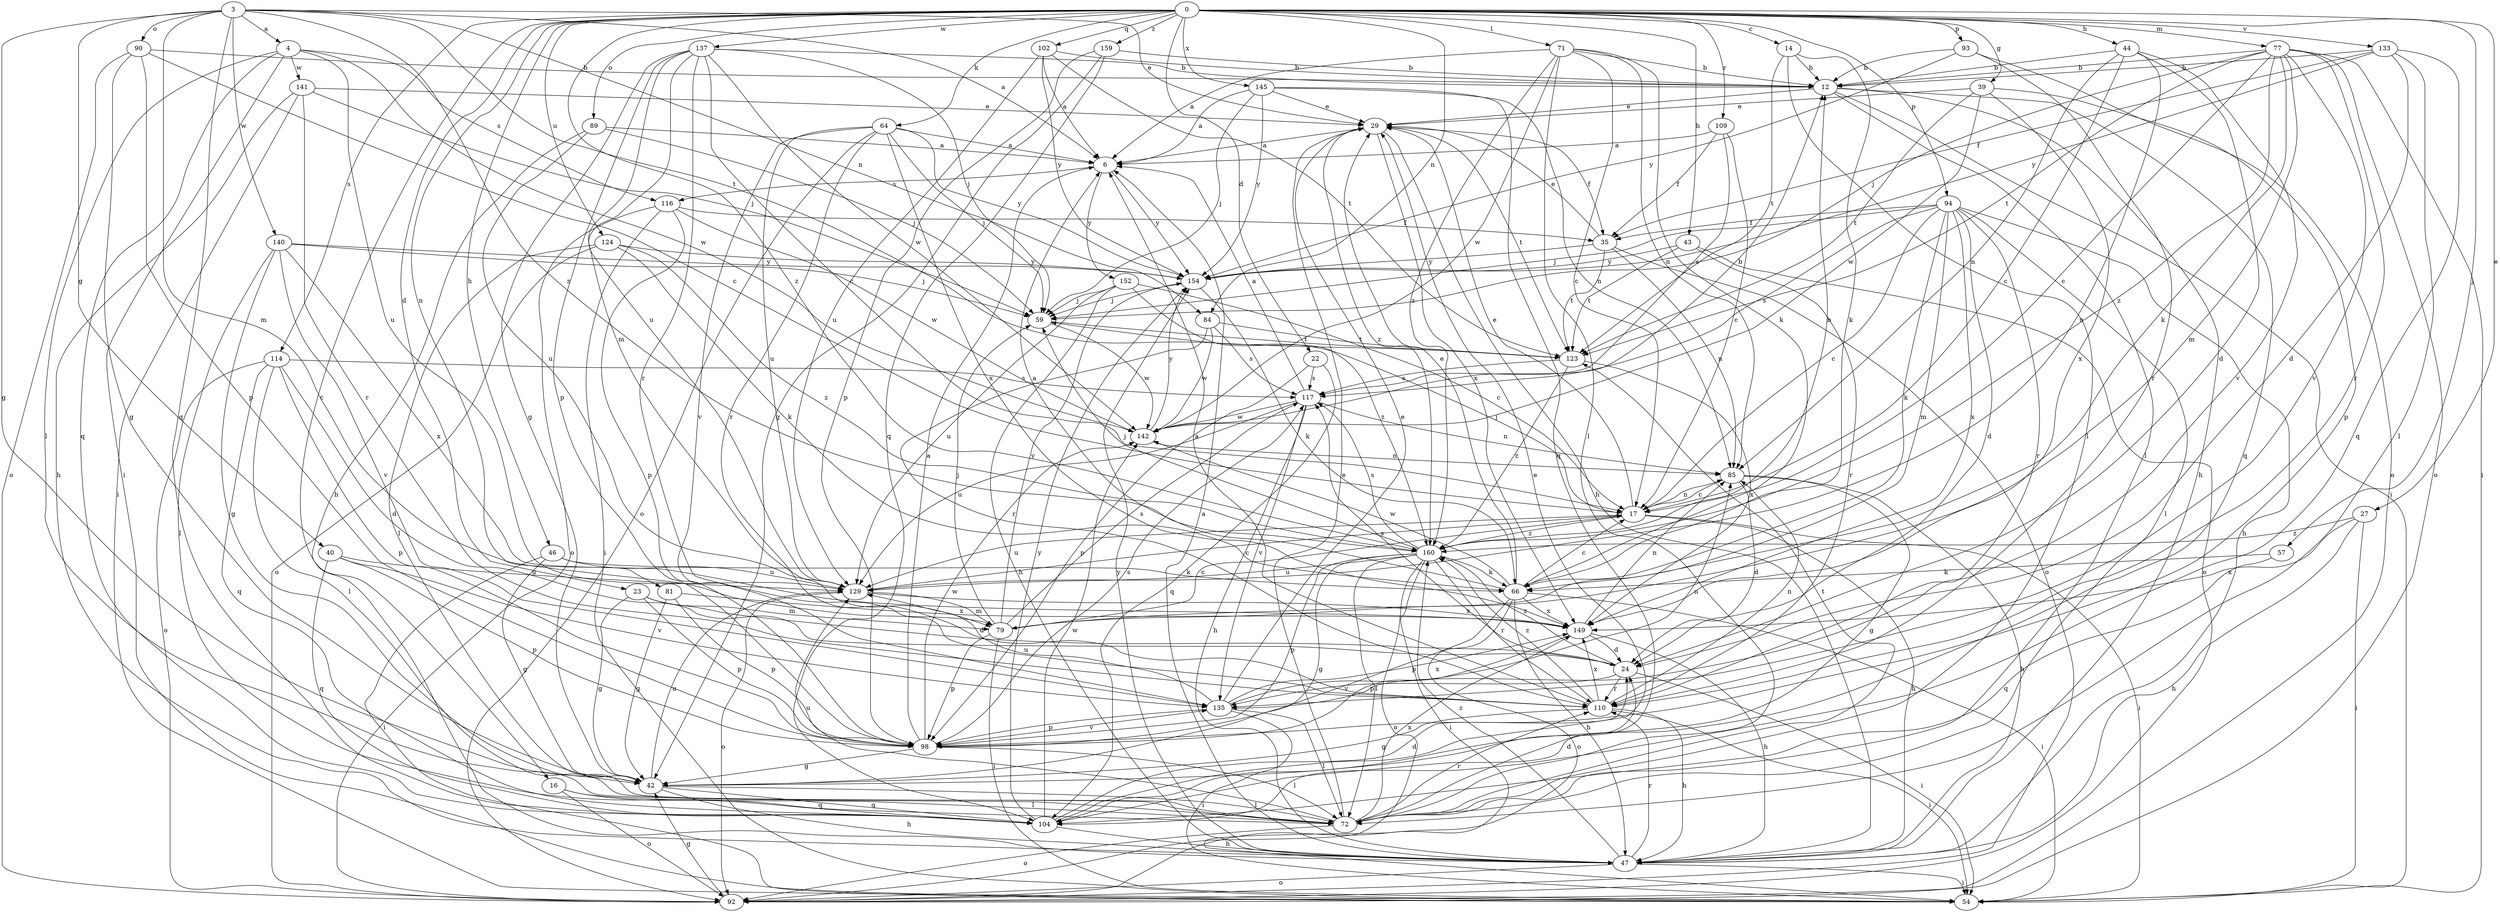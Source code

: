 strict digraph  {
0;
3;
4;
6;
12;
14;
16;
17;
22;
23;
24;
27;
29;
35;
39;
40;
42;
43;
44;
46;
47;
54;
57;
59;
64;
66;
71;
72;
77;
79;
81;
84;
85;
89;
90;
92;
93;
94;
98;
102;
104;
109;
110;
114;
116;
117;
123;
124;
129;
133;
135;
137;
140;
141;
142;
145;
149;
152;
154;
159;
160;
0 -> 14  [label=c];
0 -> 16  [label=c];
0 -> 22  [label=d];
0 -> 23  [label=d];
0 -> 27  [label=e];
0 -> 39  [label=g];
0 -> 43  [label=h];
0 -> 44  [label=h];
0 -> 46  [label=h];
0 -> 57  [label=j];
0 -> 64  [label=k];
0 -> 71  [label=l];
0 -> 77  [label=m];
0 -> 81  [label=n];
0 -> 84  [label=n];
0 -> 89  [label=o];
0 -> 93  [label=p];
0 -> 94  [label=p];
0 -> 102  [label=q];
0 -> 109  [label=r];
0 -> 114  [label=s];
0 -> 124  [label=u];
0 -> 133  [label=v];
0 -> 137  [label=w];
0 -> 145  [label=x];
0 -> 159  [label=z];
0 -> 160  [label=z];
3 -> 4  [label=a];
3 -> 6  [label=a];
3 -> 29  [label=e];
3 -> 40  [label=g];
3 -> 42  [label=g];
3 -> 79  [label=m];
3 -> 84  [label=n];
3 -> 90  [label=o];
3 -> 104  [label=q];
3 -> 123  [label=t];
3 -> 140  [label=w];
3 -> 160  [label=z];
4 -> 54  [label=i];
4 -> 72  [label=l];
4 -> 104  [label=q];
4 -> 116  [label=s];
4 -> 129  [label=u];
4 -> 141  [label=w];
4 -> 142  [label=w];
6 -> 116  [label=s];
6 -> 152  [label=y];
6 -> 154  [label=y];
12 -> 29  [label=e];
12 -> 47  [label=h];
12 -> 54  [label=i];
12 -> 72  [label=l];
12 -> 104  [label=q];
14 -> 12  [label=b];
14 -> 66  [label=k];
14 -> 72  [label=l];
14 -> 123  [label=t];
16 -> 72  [label=l];
16 -> 92  [label=o];
16 -> 104  [label=q];
17 -> 29  [label=e];
17 -> 47  [label=h];
17 -> 54  [label=i];
17 -> 59  [label=j];
17 -> 85  [label=n];
17 -> 129  [label=u];
17 -> 160  [label=z];
22 -> 98  [label=p];
22 -> 104  [label=q];
22 -> 117  [label=s];
23 -> 24  [label=d];
23 -> 42  [label=g];
23 -> 79  [label=m];
23 -> 98  [label=p];
24 -> 54  [label=i];
24 -> 110  [label=r];
24 -> 117  [label=s];
24 -> 135  [label=v];
24 -> 160  [label=z];
27 -> 47  [label=h];
27 -> 54  [label=i];
27 -> 149  [label=x];
27 -> 160  [label=z];
29 -> 6  [label=a];
29 -> 35  [label=f];
29 -> 47  [label=h];
29 -> 123  [label=t];
29 -> 149  [label=x];
29 -> 160  [label=z];
35 -> 29  [label=e];
35 -> 85  [label=n];
35 -> 92  [label=o];
35 -> 123  [label=t];
35 -> 154  [label=y];
39 -> 29  [label=e];
39 -> 98  [label=p];
39 -> 123  [label=t];
39 -> 142  [label=w];
39 -> 149  [label=x];
40 -> 98  [label=p];
40 -> 104  [label=q];
40 -> 129  [label=u];
40 -> 135  [label=v];
42 -> 47  [label=h];
42 -> 72  [label=l];
42 -> 104  [label=q];
42 -> 129  [label=u];
43 -> 92  [label=o];
43 -> 110  [label=r];
43 -> 123  [label=t];
43 -> 154  [label=y];
44 -> 12  [label=b];
44 -> 17  [label=c];
44 -> 24  [label=d];
44 -> 85  [label=n];
44 -> 129  [label=u];
44 -> 135  [label=v];
46 -> 42  [label=g];
46 -> 54  [label=i];
46 -> 66  [label=k];
46 -> 129  [label=u];
47 -> 6  [label=a];
47 -> 54  [label=i];
47 -> 92  [label=o];
47 -> 110  [label=r];
47 -> 154  [label=y];
47 -> 160  [label=z];
57 -> 66  [label=k];
57 -> 104  [label=q];
59 -> 123  [label=t];
59 -> 142  [label=w];
64 -> 6  [label=a];
64 -> 59  [label=j];
64 -> 92  [label=o];
64 -> 110  [label=r];
64 -> 129  [label=u];
64 -> 135  [label=v];
64 -> 149  [label=x];
64 -> 154  [label=y];
66 -> 6  [label=a];
66 -> 17  [label=c];
66 -> 29  [label=e];
66 -> 47  [label=h];
66 -> 54  [label=i];
66 -> 92  [label=o];
66 -> 98  [label=p];
66 -> 142  [label=w];
66 -> 149  [label=x];
71 -> 6  [label=a];
71 -> 12  [label=b];
71 -> 17  [label=c];
71 -> 66  [label=k];
71 -> 72  [label=l];
71 -> 85  [label=n];
71 -> 142  [label=w];
71 -> 160  [label=z];
72 -> 24  [label=d];
72 -> 29  [label=e];
72 -> 92  [label=o];
72 -> 110  [label=r];
72 -> 123  [label=t];
72 -> 129  [label=u];
72 -> 149  [label=x];
77 -> 12  [label=b];
77 -> 17  [label=c];
77 -> 54  [label=i];
77 -> 59  [label=j];
77 -> 66  [label=k];
77 -> 79  [label=m];
77 -> 92  [label=o];
77 -> 110  [label=r];
77 -> 123  [label=t];
77 -> 135  [label=v];
77 -> 160  [label=z];
79 -> 17  [label=c];
79 -> 54  [label=i];
79 -> 59  [label=j];
79 -> 98  [label=p];
79 -> 117  [label=s];
79 -> 154  [label=y];
81 -> 42  [label=g];
81 -> 98  [label=p];
81 -> 149  [label=x];
84 -> 110  [label=r];
84 -> 117  [label=s];
84 -> 123  [label=t];
84 -> 142  [label=w];
85 -> 17  [label=c];
85 -> 24  [label=d];
85 -> 42  [label=g];
85 -> 47  [label=h];
89 -> 6  [label=a];
89 -> 47  [label=h];
89 -> 59  [label=j];
89 -> 129  [label=u];
90 -> 12  [label=b];
90 -> 17  [label=c];
90 -> 42  [label=g];
90 -> 92  [label=o];
90 -> 98  [label=p];
92 -> 42  [label=g];
93 -> 12  [label=b];
93 -> 92  [label=o];
93 -> 110  [label=r];
93 -> 154  [label=y];
94 -> 17  [label=c];
94 -> 24  [label=d];
94 -> 35  [label=f];
94 -> 47  [label=h];
94 -> 59  [label=j];
94 -> 66  [label=k];
94 -> 72  [label=l];
94 -> 79  [label=m];
94 -> 110  [label=r];
94 -> 117  [label=s];
94 -> 149  [label=x];
98 -> 6  [label=a];
98 -> 42  [label=g];
98 -> 72  [label=l];
98 -> 117  [label=s];
98 -> 135  [label=v];
98 -> 142  [label=w];
102 -> 6  [label=a];
102 -> 12  [label=b];
102 -> 123  [label=t];
102 -> 129  [label=u];
102 -> 154  [label=y];
104 -> 24  [label=d];
104 -> 29  [label=e];
104 -> 47  [label=h];
104 -> 142  [label=w];
104 -> 154  [label=y];
109 -> 6  [label=a];
109 -> 17  [label=c];
109 -> 35  [label=f];
109 -> 117  [label=s];
110 -> 6  [label=a];
110 -> 42  [label=g];
110 -> 47  [label=h];
110 -> 54  [label=i];
110 -> 85  [label=n];
110 -> 149  [label=x];
110 -> 160  [label=z];
114 -> 24  [label=d];
114 -> 72  [label=l];
114 -> 92  [label=o];
114 -> 98  [label=p];
114 -> 104  [label=q];
114 -> 117  [label=s];
116 -> 35  [label=f];
116 -> 54  [label=i];
116 -> 92  [label=o];
116 -> 98  [label=p];
116 -> 142  [label=w];
117 -> 6  [label=a];
117 -> 47  [label=h];
117 -> 85  [label=n];
117 -> 129  [label=u];
117 -> 135  [label=v];
117 -> 142  [label=w];
123 -> 117  [label=s];
123 -> 149  [label=x];
123 -> 160  [label=z];
124 -> 66  [label=k];
124 -> 72  [label=l];
124 -> 92  [label=o];
124 -> 154  [label=y];
124 -> 160  [label=z];
129 -> 17  [label=c];
129 -> 79  [label=m];
129 -> 92  [label=o];
129 -> 149  [label=x];
133 -> 12  [label=b];
133 -> 24  [label=d];
133 -> 35  [label=f];
133 -> 72  [label=l];
133 -> 104  [label=q];
133 -> 154  [label=y];
135 -> 29  [label=e];
135 -> 54  [label=i];
135 -> 72  [label=l];
135 -> 85  [label=n];
135 -> 98  [label=p];
135 -> 129  [label=u];
135 -> 149  [label=x];
137 -> 12  [label=b];
137 -> 17  [label=c];
137 -> 42  [label=g];
137 -> 59  [label=j];
137 -> 79  [label=m];
137 -> 98  [label=p];
137 -> 110  [label=r];
137 -> 129  [label=u];
137 -> 142  [label=w];
140 -> 42  [label=g];
140 -> 59  [label=j];
140 -> 72  [label=l];
140 -> 135  [label=v];
140 -> 149  [label=x];
140 -> 154  [label=y];
141 -> 29  [label=e];
141 -> 47  [label=h];
141 -> 54  [label=i];
141 -> 59  [label=j];
141 -> 110  [label=r];
142 -> 12  [label=b];
142 -> 85  [label=n];
142 -> 154  [label=y];
145 -> 6  [label=a];
145 -> 29  [label=e];
145 -> 59  [label=j];
145 -> 85  [label=n];
145 -> 104  [label=q];
145 -> 154  [label=y];
149 -> 24  [label=d];
149 -> 47  [label=h];
149 -> 85  [label=n];
149 -> 98  [label=p];
152 -> 17  [label=c];
152 -> 47  [label=h];
152 -> 59  [label=j];
152 -> 129  [label=u];
152 -> 160  [label=z];
154 -> 59  [label=j];
154 -> 66  [label=k];
159 -> 12  [label=b];
159 -> 42  [label=g];
159 -> 98  [label=p];
159 -> 104  [label=q];
160 -> 12  [label=b];
160 -> 42  [label=g];
160 -> 54  [label=i];
160 -> 59  [label=j];
160 -> 66  [label=k];
160 -> 72  [label=l];
160 -> 92  [label=o];
160 -> 98  [label=p];
160 -> 110  [label=r];
160 -> 117  [label=s];
160 -> 129  [label=u];
}
